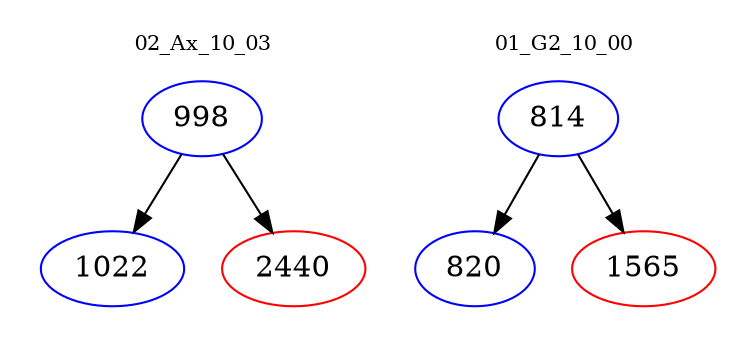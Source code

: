 digraph{
subgraph cluster_0 {
color = white
label = "02_Ax_10_03";
fontsize=10;
T0_998 [label="998", color="blue"]
T0_998 -> T0_1022 [color="black"]
T0_1022 [label="1022", color="blue"]
T0_998 -> T0_2440 [color="black"]
T0_2440 [label="2440", color="red"]
}
subgraph cluster_1 {
color = white
label = "01_G2_10_00";
fontsize=10;
T1_814 [label="814", color="blue"]
T1_814 -> T1_820 [color="black"]
T1_820 [label="820", color="blue"]
T1_814 -> T1_1565 [color="black"]
T1_1565 [label="1565", color="red"]
}
}

